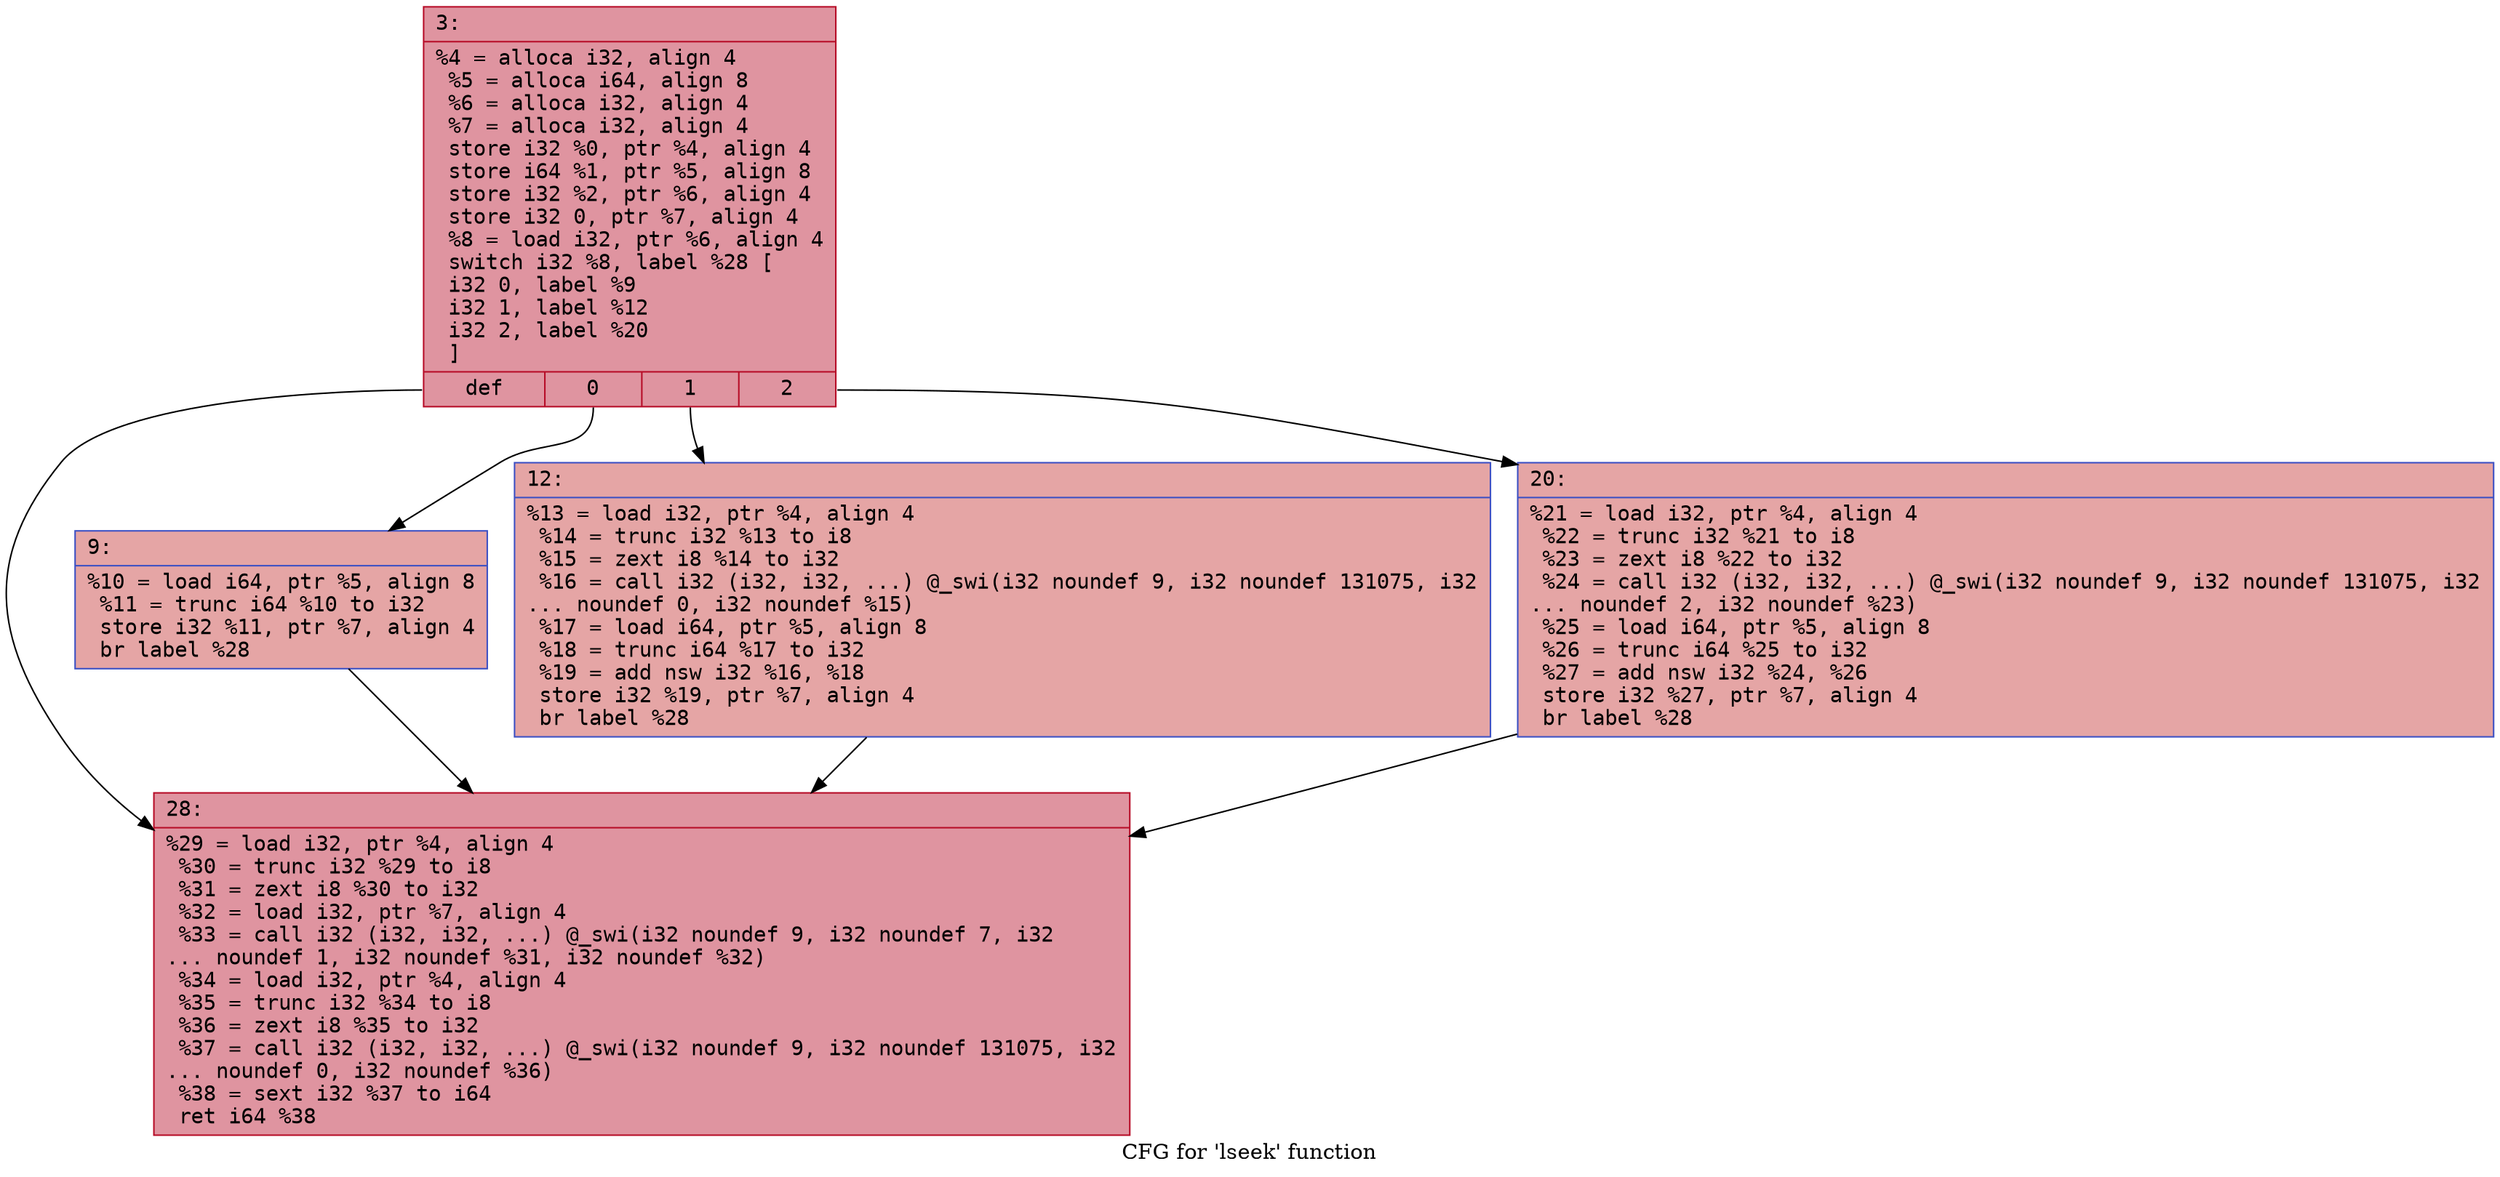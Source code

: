 digraph "CFG for 'lseek' function" {
	label="CFG for 'lseek' function";

	Node0x600000656210 [shape=record,color="#b70d28ff", style=filled, fillcolor="#b70d2870" fontname="Courier",label="{3:\l|  %4 = alloca i32, align 4\l  %5 = alloca i64, align 8\l  %6 = alloca i32, align 4\l  %7 = alloca i32, align 4\l  store i32 %0, ptr %4, align 4\l  store i64 %1, ptr %5, align 8\l  store i32 %2, ptr %6, align 4\l  store i32 0, ptr %7, align 4\l  %8 = load i32, ptr %6, align 4\l  switch i32 %8, label %28 [\l    i32 0, label %9\l    i32 1, label %12\l    i32 2, label %20\l  ]\l|{<s0>def|<s1>0|<s2>1|<s3>2}}"];
	Node0x600000656210:s0 -> Node0x600000656350[tooltip="3 -> 28\nProbability 25.00%" ];
	Node0x600000656210:s1 -> Node0x600000656260[tooltip="3 -> 9\nProbability 25.00%" ];
	Node0x600000656210:s2 -> Node0x6000006562b0[tooltip="3 -> 12\nProbability 25.00%" ];
	Node0x600000656210:s3 -> Node0x600000656300[tooltip="3 -> 20\nProbability 25.00%" ];
	Node0x600000656260 [shape=record,color="#3d50c3ff", style=filled, fillcolor="#c5333470" fontname="Courier",label="{9:\l|  %10 = load i64, ptr %5, align 8\l  %11 = trunc i64 %10 to i32\l  store i32 %11, ptr %7, align 4\l  br label %28\l}"];
	Node0x600000656260 -> Node0x600000656350[tooltip="9 -> 28\nProbability 100.00%" ];
	Node0x6000006562b0 [shape=record,color="#3d50c3ff", style=filled, fillcolor="#c5333470" fontname="Courier",label="{12:\l|  %13 = load i32, ptr %4, align 4\l  %14 = trunc i32 %13 to i8\l  %15 = zext i8 %14 to i32\l  %16 = call i32 (i32, i32, ...) @_swi(i32 noundef 9, i32 noundef 131075, i32\l... noundef 0, i32 noundef %15)\l  %17 = load i64, ptr %5, align 8\l  %18 = trunc i64 %17 to i32\l  %19 = add nsw i32 %16, %18\l  store i32 %19, ptr %7, align 4\l  br label %28\l}"];
	Node0x6000006562b0 -> Node0x600000656350[tooltip="12 -> 28\nProbability 100.00%" ];
	Node0x600000656300 [shape=record,color="#3d50c3ff", style=filled, fillcolor="#c5333470" fontname="Courier",label="{20:\l|  %21 = load i32, ptr %4, align 4\l  %22 = trunc i32 %21 to i8\l  %23 = zext i8 %22 to i32\l  %24 = call i32 (i32, i32, ...) @_swi(i32 noundef 9, i32 noundef 131075, i32\l... noundef 2, i32 noundef %23)\l  %25 = load i64, ptr %5, align 8\l  %26 = trunc i64 %25 to i32\l  %27 = add nsw i32 %24, %26\l  store i32 %27, ptr %7, align 4\l  br label %28\l}"];
	Node0x600000656300 -> Node0x600000656350[tooltip="20 -> 28\nProbability 100.00%" ];
	Node0x600000656350 [shape=record,color="#b70d28ff", style=filled, fillcolor="#b70d2870" fontname="Courier",label="{28:\l|  %29 = load i32, ptr %4, align 4\l  %30 = trunc i32 %29 to i8\l  %31 = zext i8 %30 to i32\l  %32 = load i32, ptr %7, align 4\l  %33 = call i32 (i32, i32, ...) @_swi(i32 noundef 9, i32 noundef 7, i32\l... noundef 1, i32 noundef %31, i32 noundef %32)\l  %34 = load i32, ptr %4, align 4\l  %35 = trunc i32 %34 to i8\l  %36 = zext i8 %35 to i32\l  %37 = call i32 (i32, i32, ...) @_swi(i32 noundef 9, i32 noundef 131075, i32\l... noundef 0, i32 noundef %36)\l  %38 = sext i32 %37 to i64\l  ret i64 %38\l}"];
}
